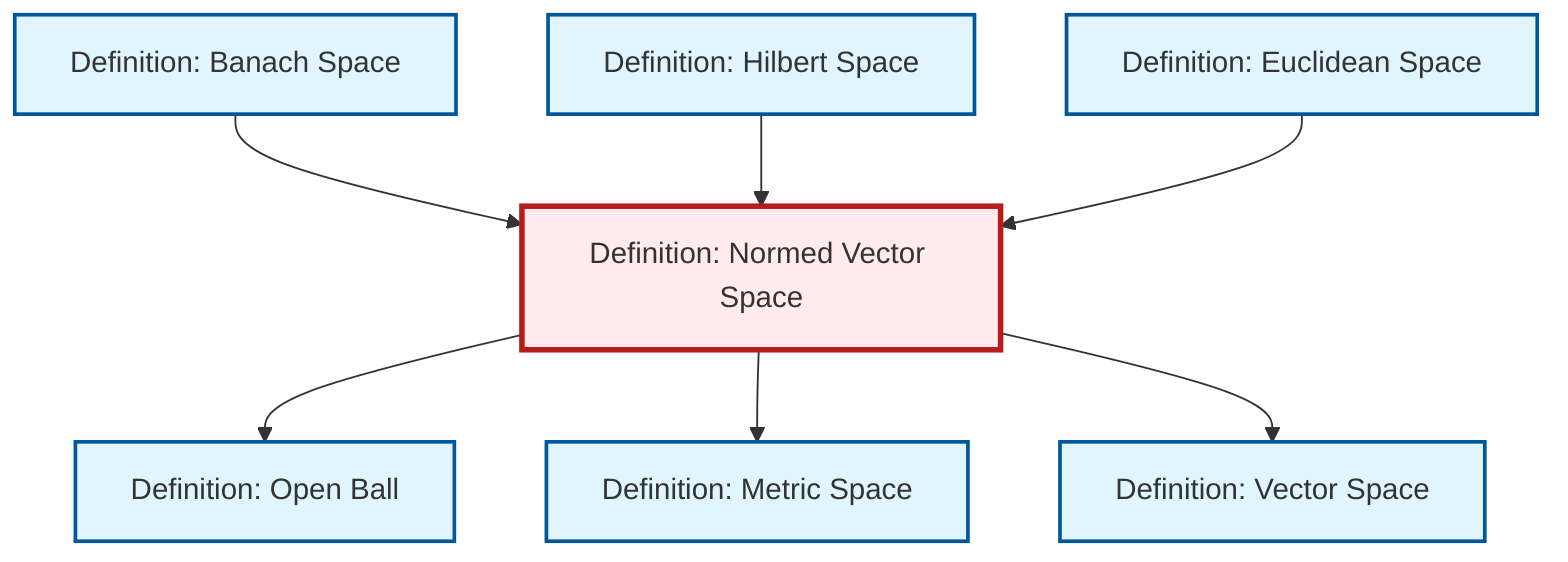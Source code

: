 graph TD
    classDef definition fill:#e1f5fe,stroke:#01579b,stroke-width:2px
    classDef theorem fill:#f3e5f5,stroke:#4a148c,stroke-width:2px
    classDef axiom fill:#fff3e0,stroke:#e65100,stroke-width:2px
    classDef example fill:#e8f5e9,stroke:#1b5e20,stroke-width:2px
    classDef current fill:#ffebee,stroke:#b71c1c,stroke-width:3px
    def-vector-space["Definition: Vector Space"]:::definition
    def-metric-space["Definition: Metric Space"]:::definition
    def-banach-space["Definition: Banach Space"]:::definition
    def-normed-vector-space["Definition: Normed Vector Space"]:::definition
    def-open-ball["Definition: Open Ball"]:::definition
    def-hilbert-space["Definition: Hilbert Space"]:::definition
    def-euclidean-space["Definition: Euclidean Space"]:::definition
    def-banach-space --> def-normed-vector-space
    def-hilbert-space --> def-normed-vector-space
    def-euclidean-space --> def-normed-vector-space
    def-normed-vector-space --> def-open-ball
    def-normed-vector-space --> def-metric-space
    def-normed-vector-space --> def-vector-space
    class def-normed-vector-space current